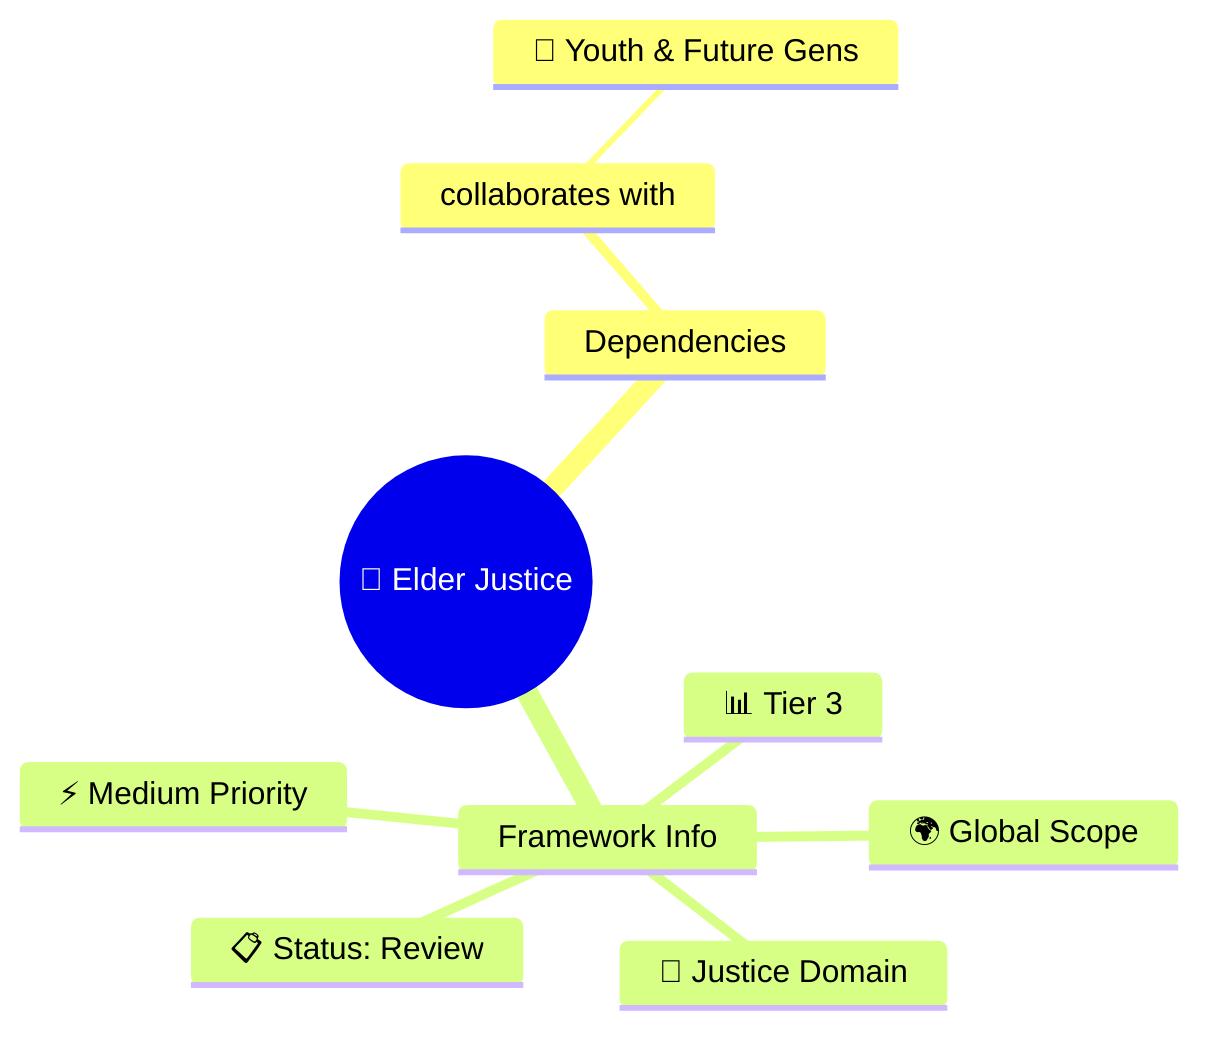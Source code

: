 mindmap
  root(("🌳 Elder Justice"))
    Dependencies
      collaborates with
        👶 Youth & Future Gens
    Framework Info
      📊 Tier 3
      🎯 Justice Domain
      🌍 Global Scope
      ⚡ Medium Priority
      📋 Status: Review
